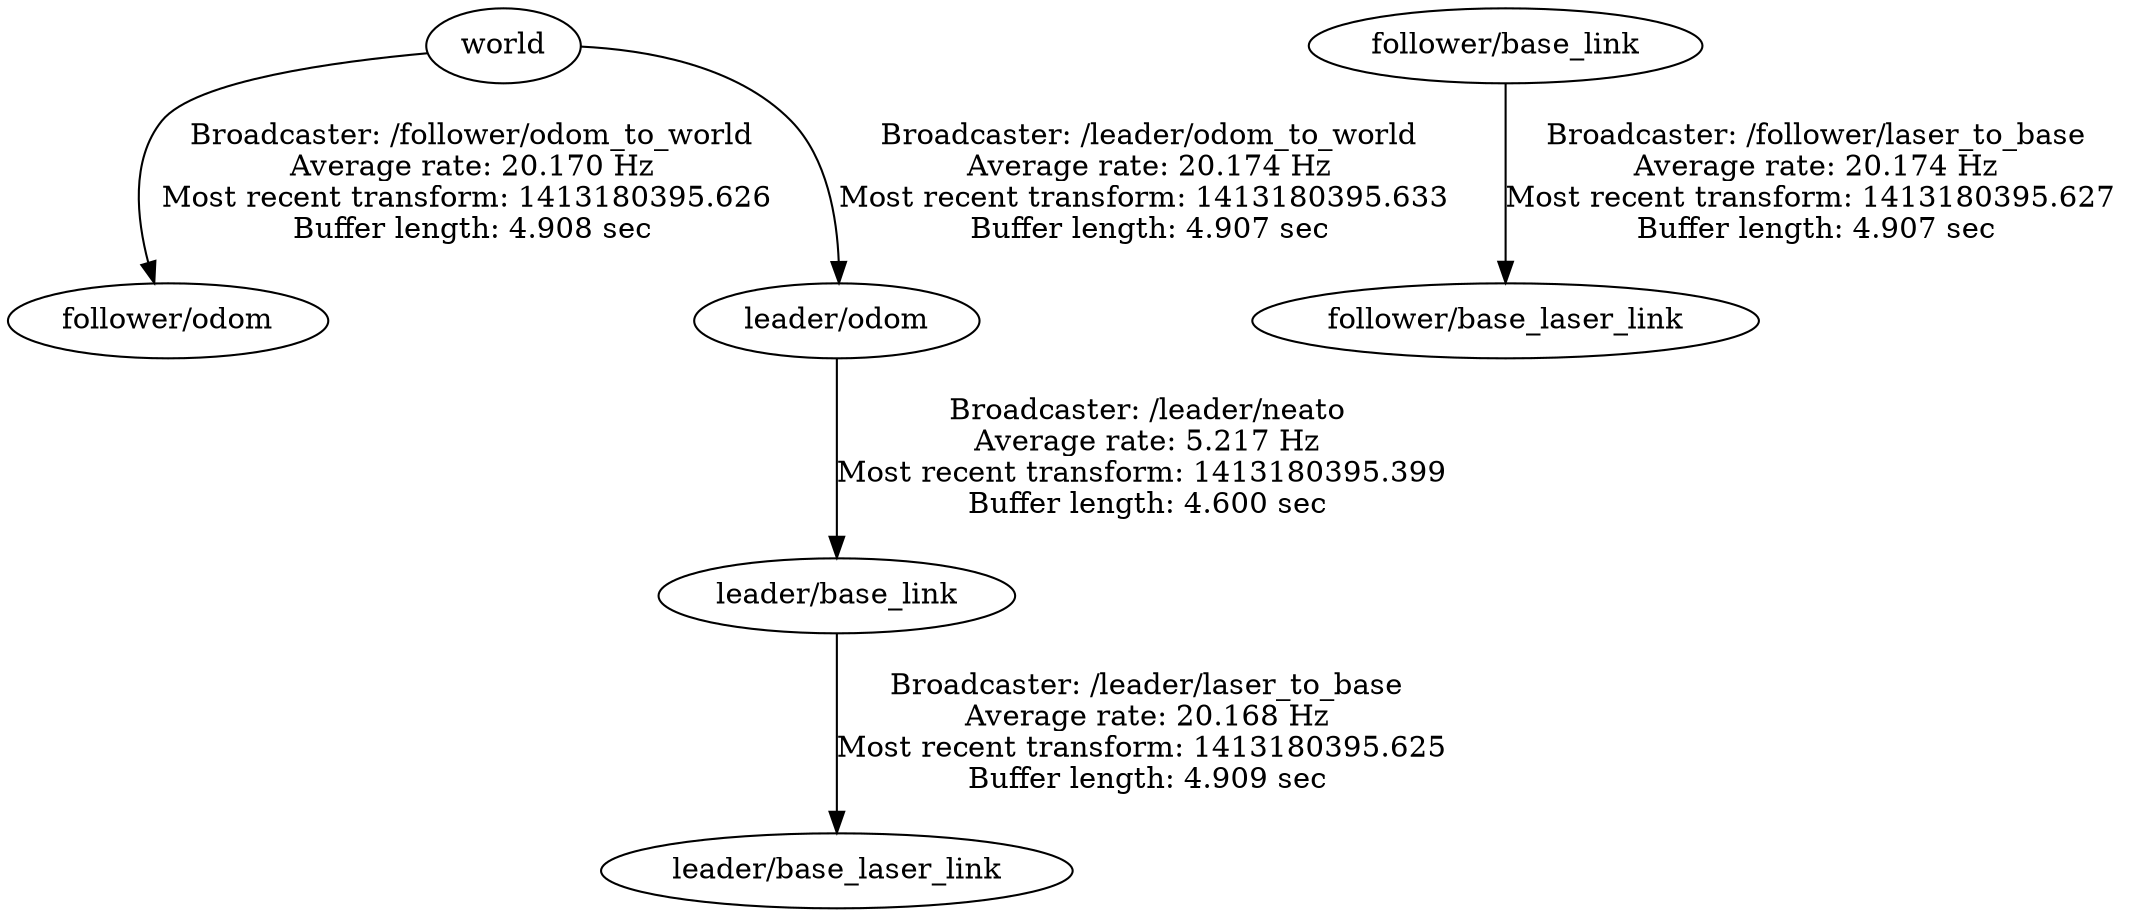 digraph G {
"world" -> "follower/odom"[label="Broadcaster: /follower/odom_to_world\nAverage rate: 20.170 Hz\nMost recent transform: 1413180395.626 \nBuffer length: 4.908 sec\n"];
"leader/base_link" -> "leader/base_laser_link"[label="Broadcaster: /leader/laser_to_base\nAverage rate: 20.168 Hz\nMost recent transform: 1413180395.625 \nBuffer length: 4.909 sec\n"];
"leader/odom" -> "leader/base_link"[label="Broadcaster: /leader/neato\nAverage rate: 5.217 Hz\nMost recent transform: 1413180395.399 \nBuffer length: 4.600 sec\n"];
"follower/base_link" -> "follower/base_laser_link"[label="Broadcaster: /follower/laser_to_base\nAverage rate: 20.174 Hz\nMost recent transform: 1413180395.627 \nBuffer length: 4.907 sec\n"];
"world" -> "leader/odom"[label="Broadcaster: /leader/odom_to_world\nAverage rate: 20.174 Hz\nMost recent transform: 1413180395.633 \nBuffer length: 4.907 sec\n"];
}